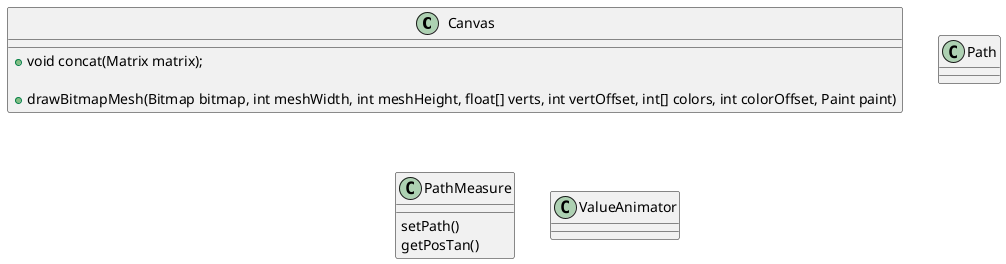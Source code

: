 @startuml

		/'
			bitmap：需要扭曲的原位图
			meshWidth/meshHeight：在横/纵向上把原位图划分为多少格
			verts：长度为(meshWidth+1)*(meshHeight+2)的数组，他记录了扭曲后的位图各顶点(网格线交点) 位置，
					虽然他是一个一维数组，但是实际上它记录的数据是形如(x0,y0)，(x1,y1)..(xN,Yn)格式的数据， 这些数组元素控制对bitmap位图的扭曲效果
			vertOffset：控制verts数组从第几个数组元素开始对bitmap进行扭曲(忽略verOffset之前数据 的扭曲效果)
		'/
	class Canvas{
		+ void concat(Matrix matrix);

		+ drawBitmapMesh(Bitmap bitmap, int meshWidth, int meshHeight, float[] verts, int vertOffset, int[] colors, int colorOffset, Paint paint)


	}
	class Path{

	}

	class PathMeasure{
		setPath()
		getPosTan()
	}

	class ValueAnimator{
		
	}


@enduml